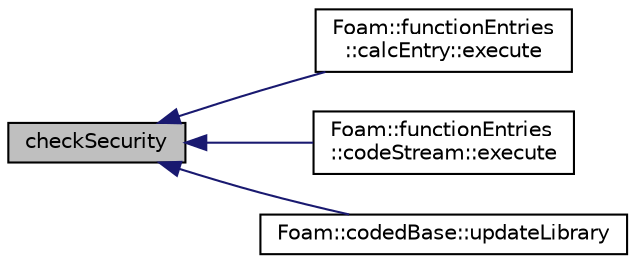 digraph "checkSecurity"
{
  bgcolor="transparent";
  edge [fontname="Helvetica",fontsize="10",labelfontname="Helvetica",labelfontsize="10"];
  node [fontname="Helvetica",fontsize="10",shape=record];
  rankdir="LR";
  Node1 [label="checkSecurity",height=0.2,width=0.4,color="black", fillcolor="grey75", style="filled", fontcolor="black"];
  Node1 -> Node2 [dir="back",color="midnightblue",fontsize="10",style="solid",fontname="Helvetica"];
  Node2 [label="Foam::functionEntries\l::calcEntry::execute",height=0.2,width=0.4,color="black",URL="$a00190.html#a05e7c2e0049c47ef8c3bab8696b6ac1a",tooltip="Execute the functionEntry in a primitiveEntry context. "];
  Node1 -> Node3 [dir="back",color="midnightblue",fontsize="10",style="solid",fontname="Helvetica"];
  Node3 [label="Foam::functionEntries\l::codeStream::execute",height=0.2,width=0.4,color="black",URL="$a00305.html#a05e7c2e0049c47ef8c3bab8696b6ac1a",tooltip="Execute the functionEntry in a primitiveEntry context. "];
  Node1 -> Node4 [dir="back",color="midnightblue",fontsize="10",style="solid",fontname="Helvetica"];
  Node4 [label="Foam::codedBase::updateLibrary",height=0.2,width=0.4,color="black",URL="$a00298.html#a259571a888517362f8b9a9a344c0a579",tooltip="Update library as required. "];
}
